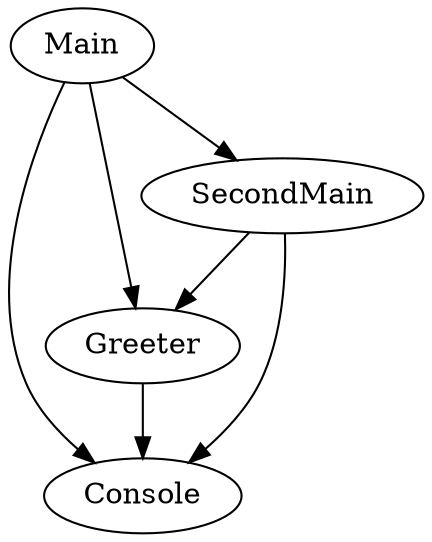 digraph G {
	Main -> Greeter; 
	Main -> Console; 
	Main -> SecondMain; 
	Greeter -> Console; 
	SecondMain -> Console; 
	SecondMain -> Greeter; 
}
